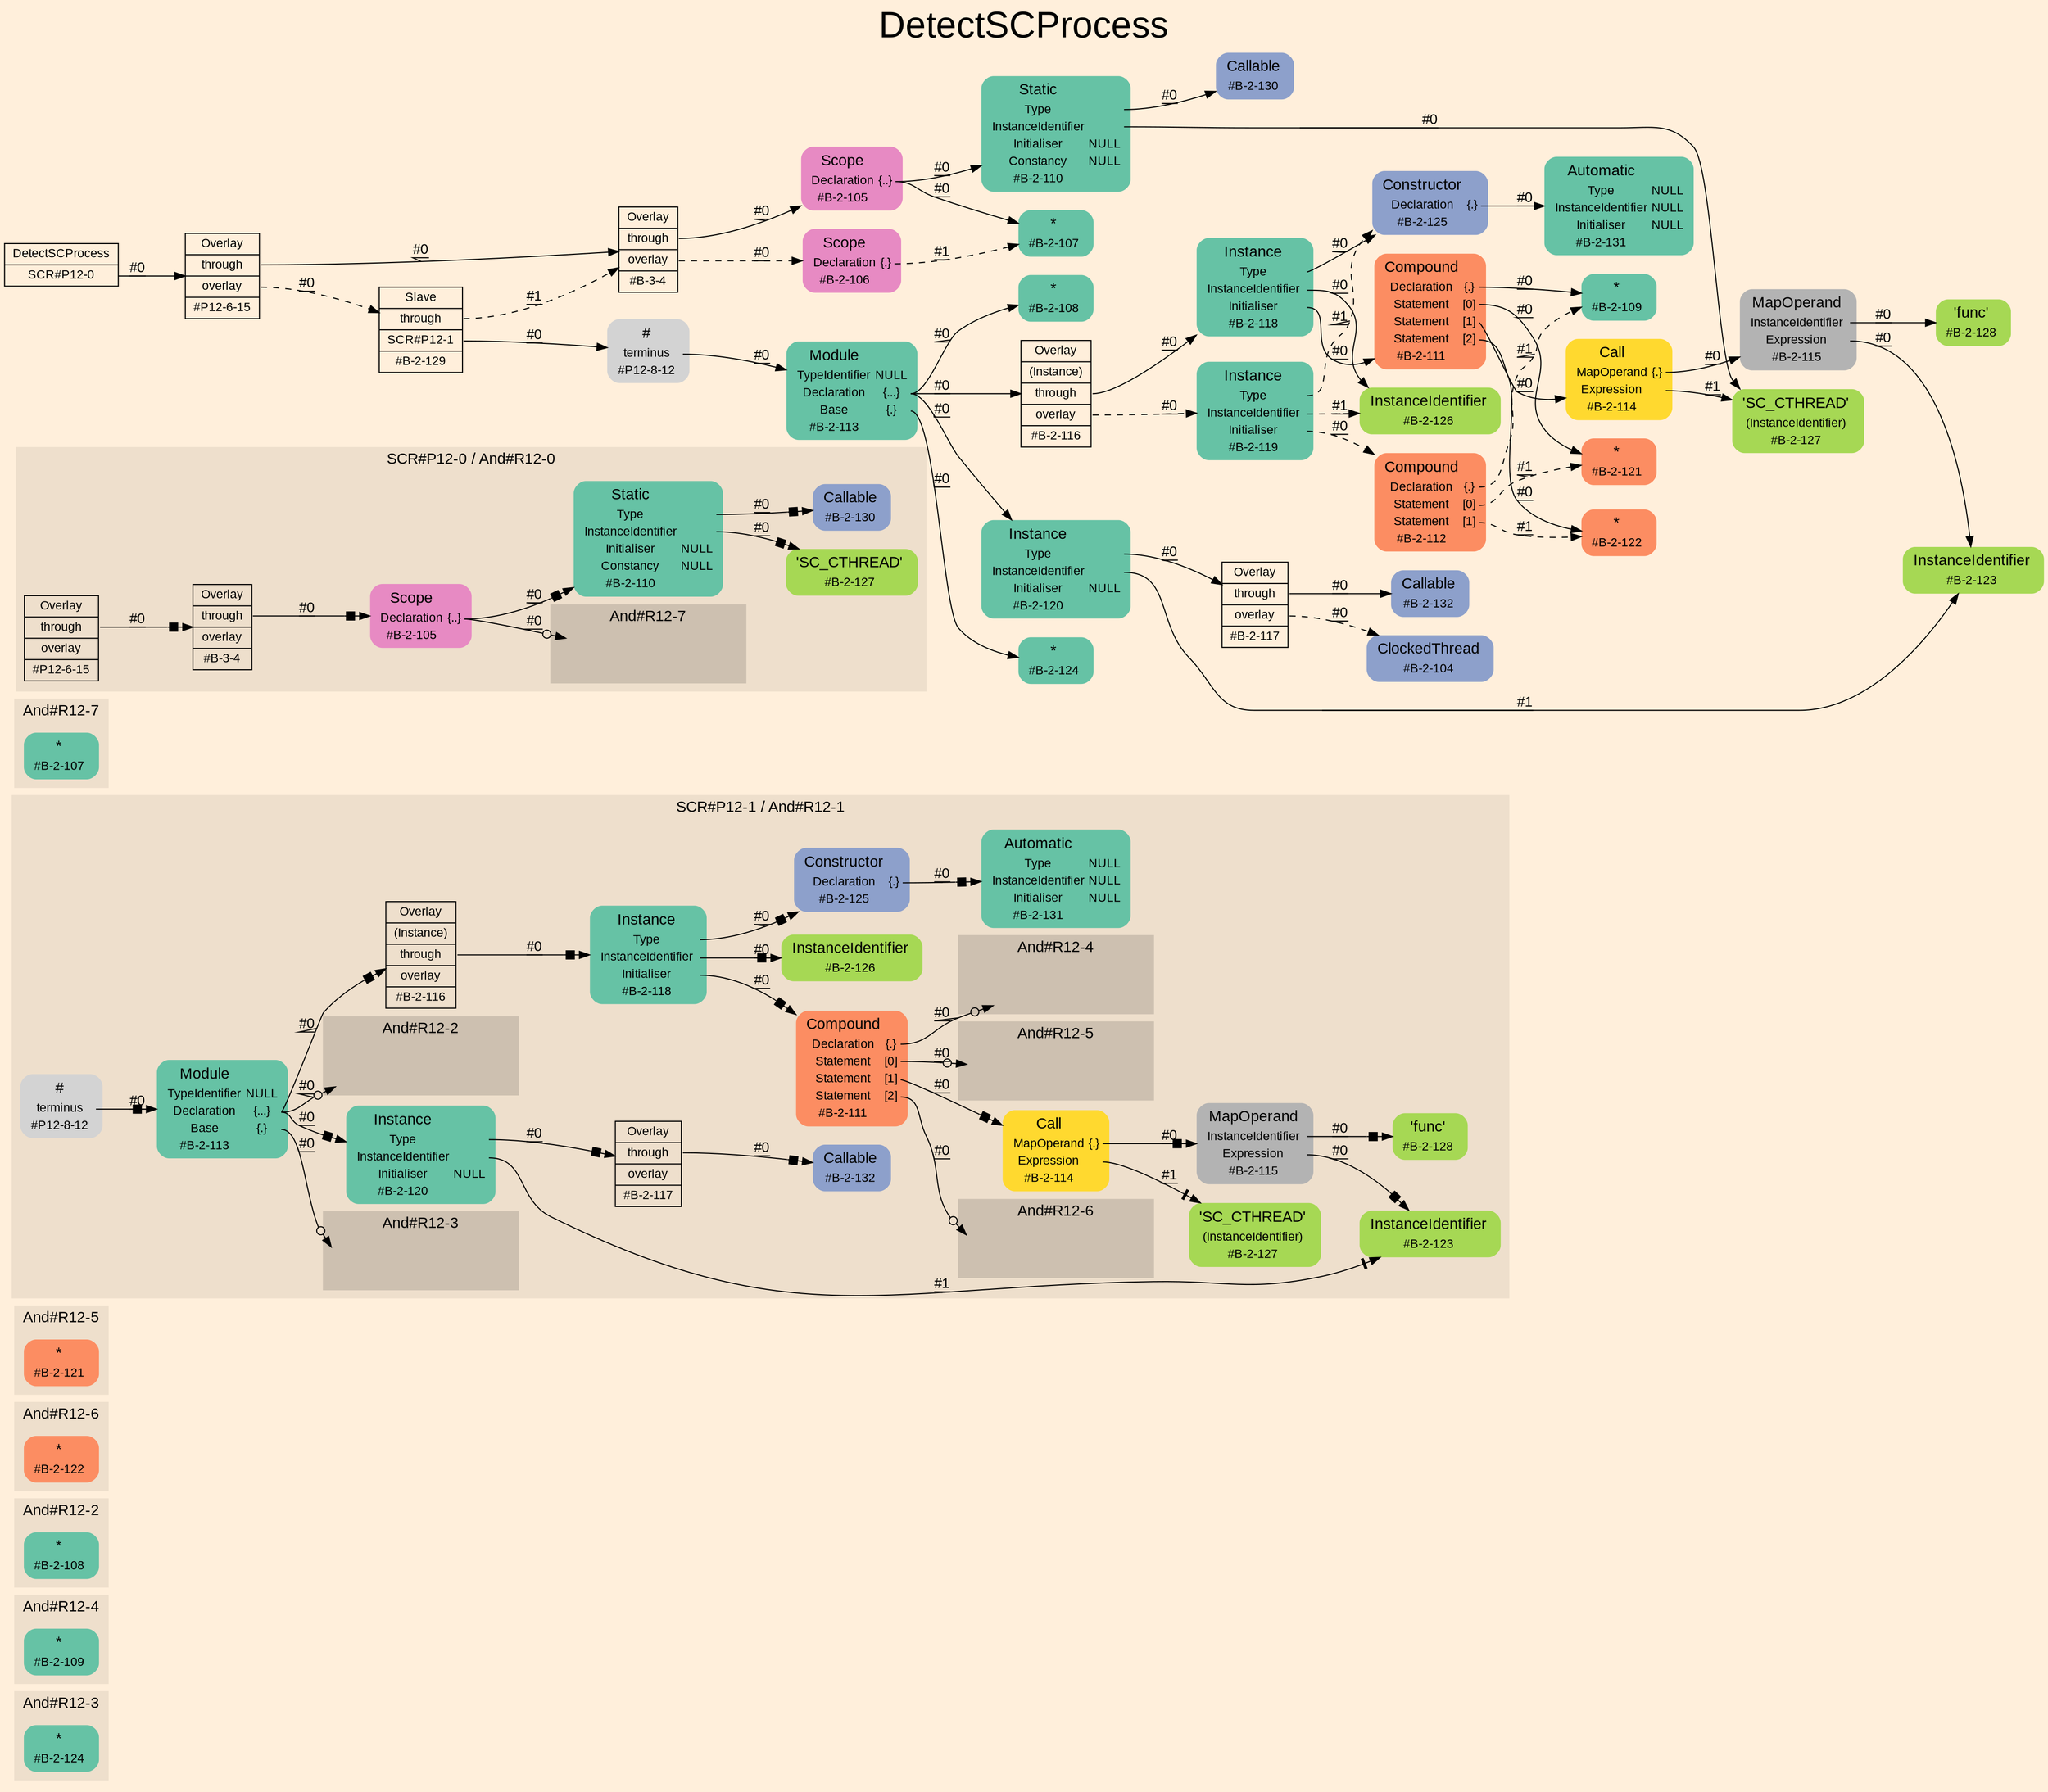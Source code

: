digraph "DetectSCProcess" {
label = "DetectSCProcess"
labelloc = t
fontsize = "36"
graph [
    rankdir = "LR"
    ranksep = 0.3
    bgcolor = antiquewhite1
    color = black
    fontcolor = black
    fontname = "Arial"
];
node [
    fontname = "Arial"
];
edge [
    fontname = "Arial"
];

// -------------------- figure And#R12-3 --------------------
// -------- region And#R12-3 ----------
subgraph "clusterAnd#R12-3" {
    label = "And#R12-3"
    style = "filled"
    color = antiquewhite2
    fontsize = "15"
    // -------- block And#R12-3[#B-2-124] ----------
    "And#R12-3[#B-2-124]" [
        shape = "plaintext"
        fillcolor = "/set28/1"
        label = <<TABLE BORDER="0" CELLBORDER="0" CELLSPACING="0">
         <TR><TD><FONT POINT-SIZE="15.0">*</FONT></TD><TD></TD></TR>
         <TR><TD>#B-2-124</TD><TD PORT="port0"></TD></TR>
        </TABLE>>
        style = "rounded,filled"
        fontsize = "12"
    ];
    
}


// -------------------- figure And#R12-4 --------------------
// -------- region And#R12-4 ----------
subgraph "clusterAnd#R12-4" {
    label = "And#R12-4"
    style = "filled"
    color = antiquewhite2
    fontsize = "15"
    // -------- block And#R12-4[#B-2-109] ----------
    "And#R12-4[#B-2-109]" [
        shape = "plaintext"
        fillcolor = "/set28/1"
        label = <<TABLE BORDER="0" CELLBORDER="0" CELLSPACING="0">
         <TR><TD><FONT POINT-SIZE="15.0">*</FONT></TD><TD></TD></TR>
         <TR><TD>#B-2-109</TD><TD PORT="port0"></TD></TR>
        </TABLE>>
        style = "rounded,filled"
        fontsize = "12"
    ];
    
}


// -------------------- figure And#R12-2 --------------------
// -------- region And#R12-2 ----------
subgraph "clusterAnd#R12-2" {
    label = "And#R12-2"
    style = "filled"
    color = antiquewhite2
    fontsize = "15"
    // -------- block And#R12-2[#B-2-108] ----------
    "And#R12-2[#B-2-108]" [
        shape = "plaintext"
        fillcolor = "/set28/1"
        label = <<TABLE BORDER="0" CELLBORDER="0" CELLSPACING="0">
         <TR><TD><FONT POINT-SIZE="15.0">*</FONT></TD><TD></TD></TR>
         <TR><TD>#B-2-108</TD><TD PORT="port0"></TD></TR>
        </TABLE>>
        style = "rounded,filled"
        fontsize = "12"
    ];
    
}


// -------------------- figure And#R12-6 --------------------
// -------- region And#R12-6 ----------
subgraph "clusterAnd#R12-6" {
    label = "And#R12-6"
    style = "filled"
    color = antiquewhite2
    fontsize = "15"
    // -------- block And#R12-6[#B-2-122] ----------
    "And#R12-6[#B-2-122]" [
        shape = "plaintext"
        fillcolor = "/set28/2"
        label = <<TABLE BORDER="0" CELLBORDER="0" CELLSPACING="0">
         <TR><TD><FONT POINT-SIZE="15.0">*</FONT></TD><TD></TD></TR>
         <TR><TD>#B-2-122</TD><TD PORT="port0"></TD></TR>
        </TABLE>>
        style = "rounded,filled"
        fontsize = "12"
    ];
    
}


// -------------------- figure And#R12-5 --------------------
// -------- region And#R12-5 ----------
subgraph "clusterAnd#R12-5" {
    label = "And#R12-5"
    style = "filled"
    color = antiquewhite2
    fontsize = "15"
    // -------- block And#R12-5[#B-2-121] ----------
    "And#R12-5[#B-2-121]" [
        shape = "plaintext"
        fillcolor = "/set28/2"
        label = <<TABLE BORDER="0" CELLBORDER="0" CELLSPACING="0">
         <TR><TD><FONT POINT-SIZE="15.0">*</FONT></TD><TD></TD></TR>
         <TR><TD>#B-2-121</TD><TD PORT="port0"></TD></TR>
        </TABLE>>
        style = "rounded,filled"
        fontsize = "12"
    ];
    
}


// -------------------- figure And#R12-1 --------------------
// -------- block And#R12-1[#B-2-127] ----------
"And#R12-1[#B-2-127]" [
    shape = "plaintext"
    fillcolor = "/set28/5"
    label = <<TABLE BORDER="0" CELLBORDER="0" CELLSPACING="0">
     <TR><TD><FONT POINT-SIZE="15.0">'SC_CTHREAD'</FONT></TD><TD></TD></TR>
     <TR><TD>(InstanceIdentifier)</TD><TD PORT="port0"></TD></TR>
     <TR><TD>#B-2-127</TD><TD PORT="port1"></TD></TR>
    </TABLE>>
    style = "rounded,filled"
    fontsize = "12"
];

// -------- region And#R12-1 ----------
subgraph "clusterAnd#R12-1" {
    label = "SCR#P12-1 / And#R12-1"
    style = "filled"
    color = antiquewhite2
    fontsize = "15"
    // -------- block And#R12-1[#B-2-111] ----------
    "And#R12-1[#B-2-111]" [
        shape = "plaintext"
        fillcolor = "/set28/2"
        label = <<TABLE BORDER="0" CELLBORDER="0" CELLSPACING="0">
         <TR><TD><FONT POINT-SIZE="15.0">Compound</FONT></TD><TD></TD></TR>
         <TR><TD>Declaration</TD><TD PORT="port0">{.}</TD></TR>
         <TR><TD>Statement</TD><TD PORT="port1">[0]</TD></TR>
         <TR><TD>Statement</TD><TD PORT="port2">[1]</TD></TR>
         <TR><TD>Statement</TD><TD PORT="port3">[2]</TD></TR>
         <TR><TD>#B-2-111</TD><TD PORT="port4"></TD></TR>
        </TABLE>>
        style = "rounded,filled"
        fontsize = "12"
    ];
    
    "And#R12-1[#B-2-111]":port0 -> "#0->And#R12-1[#B-2-109]" [
        arrowhead="normalnoneodot"
        label = "#0"
        decorate = true
        color = black
        fontcolor = black
    ];
    
    "And#R12-1[#B-2-111]":port1 -> "#0->And#R12-1[#B-2-121]" [
        arrowhead="normalnoneodot"
        label = "#0"
        decorate = true
        color = black
        fontcolor = black
    ];
    
    "And#R12-1[#B-2-111]":port2 -> "And#R12-1[#B-2-114]" [
        arrowhead="normalnonebox"
        label = "#0"
        decorate = true
        color = black
        fontcolor = black
    ];
    
    "And#R12-1[#B-2-111]":port3 -> "#0->And#R12-1[#B-2-122]" [
        arrowhead="normalnoneodot"
        label = "#0"
        decorate = true
        color = black
        fontcolor = black
    ];
    
    // -------- block And#R12-1[#B-2-113] ----------
    "And#R12-1[#B-2-113]" [
        shape = "plaintext"
        fillcolor = "/set28/1"
        label = <<TABLE BORDER="0" CELLBORDER="0" CELLSPACING="0">
         <TR><TD><FONT POINT-SIZE="15.0">Module</FONT></TD><TD></TD></TR>
         <TR><TD>TypeIdentifier</TD><TD PORT="port0">NULL</TD></TR>
         <TR><TD>Declaration</TD><TD PORT="port1">{...}</TD></TR>
         <TR><TD>Base</TD><TD PORT="port2">{.}</TD></TR>
         <TR><TD>#B-2-113</TD><TD PORT="port3"></TD></TR>
        </TABLE>>
        style = "rounded,filled"
        fontsize = "12"
    ];
    
    "And#R12-1[#B-2-113]":port1 -> "And#R12-1[#B-2-116]" [
        arrowhead="normalnonebox"
        label = "#0"
        decorate = true
        color = black
        fontcolor = black
    ];
    
    "And#R12-1[#B-2-113]":port1 -> "And#R12-1[#B-2-120]" [
        arrowhead="normalnonebox"
        label = "#0"
        decorate = true
        color = black
        fontcolor = black
    ];
    
    "And#R12-1[#B-2-113]":port1 -> "#0->And#R12-1[#B-2-108]" [
        arrowhead="normalnoneodot"
        label = "#0"
        decorate = true
        color = black
        fontcolor = black
    ];
    
    "And#R12-1[#B-2-113]":port2 -> "#0->And#R12-1[#B-2-124]" [
        arrowhead="normalnoneodot"
        label = "#0"
        decorate = true
        color = black
        fontcolor = black
    ];
    
    // -------- block And#R12-1[#B-2-114] ----------
    "And#R12-1[#B-2-114]" [
        shape = "plaintext"
        fillcolor = "/set28/6"
        label = <<TABLE BORDER="0" CELLBORDER="0" CELLSPACING="0">
         <TR><TD><FONT POINT-SIZE="15.0">Call</FONT></TD><TD></TD></TR>
         <TR><TD>MapOperand</TD><TD PORT="port0">{.}</TD></TR>
         <TR><TD>Expression</TD><TD PORT="port1"></TD></TR>
         <TR><TD>#B-2-114</TD><TD PORT="port2"></TD></TR>
        </TABLE>>
        style = "rounded,filled"
        fontsize = "12"
    ];
    
    "And#R12-1[#B-2-114]":port0 -> "And#R12-1[#B-2-115]" [
        arrowhead="normalnonebox"
        label = "#0"
        decorate = true
        color = black
        fontcolor = black
    ];
    
    "And#R12-1[#B-2-114]":port1 -> "And#R12-1[#B-2-127]" [
        arrowhead="normalnonetee"
        label = "#1"
        decorate = true
        color = black
        fontcolor = black
    ];
    
    // -------- block And#R12-1[#B-2-115] ----------
    "And#R12-1[#B-2-115]" [
        shape = "plaintext"
        fillcolor = "/set28/8"
        label = <<TABLE BORDER="0" CELLBORDER="0" CELLSPACING="0">
         <TR><TD><FONT POINT-SIZE="15.0">MapOperand</FONT></TD><TD></TD></TR>
         <TR><TD>InstanceIdentifier</TD><TD PORT="port0"></TD></TR>
         <TR><TD>Expression</TD><TD PORT="port1"></TD></TR>
         <TR><TD>#B-2-115</TD><TD PORT="port2"></TD></TR>
        </TABLE>>
        style = "rounded,filled"
        fontsize = "12"
    ];
    
    "And#R12-1[#B-2-115]":port0 -> "And#R12-1[#B-2-128]" [
        arrowhead="normalnonebox"
        label = "#0"
        decorate = true
        color = black
        fontcolor = black
    ];
    
    "And#R12-1[#B-2-115]":port1 -> "And#R12-1[#B-2-123]" [
        arrowhead="normalnonebox"
        label = "#0"
        decorate = true
        color = black
        fontcolor = black
    ];
    
    // -------- block And#R12-1[#B-2-116] ----------
    "And#R12-1[#B-2-116]" [
        shape = "record"
        fillcolor = antiquewhite2
        label = "<fixed> Overlay | <port0> (Instance) | <port1> through | <port2> overlay | <port3> #B-2-116"
        style = "filled"
        fontsize = "12"
        color = black
        fontcolor = black
    ];
    
    "And#R12-1[#B-2-116]":port1 -> "And#R12-1[#B-2-118]" [
        arrowhead="normalnonebox"
        label = "#0"
        decorate = true
        color = black
        fontcolor = black
    ];
    
    // -------- block And#R12-1[#B-2-117] ----------
    "And#R12-1[#B-2-117]" [
        shape = "record"
        fillcolor = antiquewhite2
        label = "<fixed> Overlay | <port0> through | <port1> overlay | <port2> #B-2-117"
        style = "filled"
        fontsize = "12"
        color = black
        fontcolor = black
    ];
    
    "And#R12-1[#B-2-117]":port0 -> "And#R12-1[#B-2-132]" [
        arrowhead="normalnonebox"
        label = "#0"
        decorate = true
        color = black
        fontcolor = black
    ];
    
    // -------- block And#R12-1[#B-2-118] ----------
    "And#R12-1[#B-2-118]" [
        shape = "plaintext"
        fillcolor = "/set28/1"
        label = <<TABLE BORDER="0" CELLBORDER="0" CELLSPACING="0">
         <TR><TD><FONT POINT-SIZE="15.0">Instance</FONT></TD><TD></TD></TR>
         <TR><TD>Type</TD><TD PORT="port0"></TD></TR>
         <TR><TD>InstanceIdentifier</TD><TD PORT="port1"></TD></TR>
         <TR><TD>Initialiser</TD><TD PORT="port2"></TD></TR>
         <TR><TD>#B-2-118</TD><TD PORT="port3"></TD></TR>
        </TABLE>>
        style = "rounded,filled"
        fontsize = "12"
    ];
    
    "And#R12-1[#B-2-118]":port0 -> "And#R12-1[#B-2-125]" [
        arrowhead="normalnonebox"
        label = "#0"
        decorate = true
        color = black
        fontcolor = black
    ];
    
    "And#R12-1[#B-2-118]":port1 -> "And#R12-1[#B-2-126]" [
        arrowhead="normalnonebox"
        label = "#0"
        decorate = true
        color = black
        fontcolor = black
    ];
    
    "And#R12-1[#B-2-118]":port2 -> "And#R12-1[#B-2-111]" [
        arrowhead="normalnonebox"
        label = "#0"
        decorate = true
        color = black
        fontcolor = black
    ];
    
    // -------- block And#R12-1[#B-2-120] ----------
    "And#R12-1[#B-2-120]" [
        shape = "plaintext"
        fillcolor = "/set28/1"
        label = <<TABLE BORDER="0" CELLBORDER="0" CELLSPACING="0">
         <TR><TD><FONT POINT-SIZE="15.0">Instance</FONT></TD><TD></TD></TR>
         <TR><TD>Type</TD><TD PORT="port0"></TD></TR>
         <TR><TD>InstanceIdentifier</TD><TD PORT="port1"></TD></TR>
         <TR><TD>Initialiser</TD><TD PORT="port2">NULL</TD></TR>
         <TR><TD>#B-2-120</TD><TD PORT="port3"></TD></TR>
        </TABLE>>
        style = "rounded,filled"
        fontsize = "12"
    ];
    
    "And#R12-1[#B-2-120]":port0 -> "And#R12-1[#B-2-117]" [
        arrowhead="normalnonebox"
        label = "#0"
        decorate = true
        color = black
        fontcolor = black
    ];
    
    "And#R12-1[#B-2-120]":port1 -> "And#R12-1[#B-2-123]" [
        arrowhead="normalnonetee"
        label = "#1"
        decorate = true
        color = black
        fontcolor = black
    ];
    
    // -------- block And#R12-1[#B-2-123] ----------
    "And#R12-1[#B-2-123]" [
        shape = "plaintext"
        fillcolor = "/set28/5"
        label = <<TABLE BORDER="0" CELLBORDER="0" CELLSPACING="0">
         <TR><TD><FONT POINT-SIZE="15.0">InstanceIdentifier</FONT></TD><TD></TD></TR>
         <TR><TD>#B-2-123</TD><TD PORT="port0"></TD></TR>
        </TABLE>>
        style = "rounded,filled"
        fontsize = "12"
    ];
    
    // -------- block And#R12-1[#B-2-125] ----------
    "And#R12-1[#B-2-125]" [
        shape = "plaintext"
        fillcolor = "/set28/3"
        label = <<TABLE BORDER="0" CELLBORDER="0" CELLSPACING="0">
         <TR><TD><FONT POINT-SIZE="15.0">Constructor</FONT></TD><TD></TD></TR>
         <TR><TD>Declaration</TD><TD PORT="port0">{.}</TD></TR>
         <TR><TD>#B-2-125</TD><TD PORT="port1"></TD></TR>
        </TABLE>>
        style = "rounded,filled"
        fontsize = "12"
    ];
    
    "And#R12-1[#B-2-125]":port0 -> "And#R12-1[#B-2-131]" [
        arrowhead="normalnonebox"
        label = "#0"
        decorate = true
        color = black
        fontcolor = black
    ];
    
    // -------- block And#R12-1[#B-2-126] ----------
    "And#R12-1[#B-2-126]" [
        shape = "plaintext"
        fillcolor = "/set28/5"
        label = <<TABLE BORDER="0" CELLBORDER="0" CELLSPACING="0">
         <TR><TD><FONT POINT-SIZE="15.0">InstanceIdentifier</FONT></TD><TD></TD></TR>
         <TR><TD>#B-2-126</TD><TD PORT="port0"></TD></TR>
        </TABLE>>
        style = "rounded,filled"
        fontsize = "12"
    ];
    
    // -------- block And#R12-1[#B-2-128] ----------
    "And#R12-1[#B-2-128]" [
        shape = "plaintext"
        fillcolor = "/set28/5"
        label = <<TABLE BORDER="0" CELLBORDER="0" CELLSPACING="0">
         <TR><TD><FONT POINT-SIZE="15.0">'func'</FONT></TD><TD></TD></TR>
         <TR><TD>#B-2-128</TD><TD PORT="port0"></TD></TR>
        </TABLE>>
        style = "rounded,filled"
        fontsize = "12"
    ];
    
    // -------- block And#R12-1[#B-2-131] ----------
    "And#R12-1[#B-2-131]" [
        shape = "plaintext"
        fillcolor = "/set28/1"
        label = <<TABLE BORDER="0" CELLBORDER="0" CELLSPACING="0">
         <TR><TD><FONT POINT-SIZE="15.0">Automatic</FONT></TD><TD></TD></TR>
         <TR><TD>Type</TD><TD PORT="port0">NULL</TD></TR>
         <TR><TD>InstanceIdentifier</TD><TD PORT="port1">NULL</TD></TR>
         <TR><TD>Initialiser</TD><TD PORT="port2">NULL</TD></TR>
         <TR><TD>#B-2-131</TD><TD PORT="port3"></TD></TR>
        </TABLE>>
        style = "rounded,filled"
        fontsize = "12"
    ];
    
    // -------- block And#R12-1[#B-2-132] ----------
    "And#R12-1[#B-2-132]" [
        shape = "plaintext"
        fillcolor = "/set28/3"
        label = <<TABLE BORDER="0" CELLBORDER="0" CELLSPACING="0">
         <TR><TD><FONT POINT-SIZE="15.0">Callable</FONT></TD><TD></TD></TR>
         <TR><TD>#B-2-132</TD><TD PORT="port0"></TD></TR>
        </TABLE>>
        style = "rounded,filled"
        fontsize = "12"
    ];
    
    // -------- block And#R12-1[#P12-8-12] ----------
    "And#R12-1[#P12-8-12]" [
        shape = "plaintext"
        label = <<TABLE BORDER="0" CELLBORDER="0" CELLSPACING="0">
         <TR><TD><FONT POINT-SIZE="15.0">#</FONT></TD><TD></TD></TR>
         <TR><TD>terminus</TD><TD PORT="port0"></TD></TR>
         <TR><TD>#P12-8-12</TD><TD PORT="port1"></TD></TR>
        </TABLE>>
        style = "rounded,filled"
        fontsize = "12"
    ];
    
    "And#R12-1[#P12-8-12]":port0 -> "And#R12-1[#B-2-113]" [
        arrowhead="normalnonebox"
        label = "#0"
        decorate = true
        color = black
        fontcolor = black
    ];
    
    // -------- region And#R12-1[And#R12-2] ----------
    subgraph "clusterAnd#R12-1[And#R12-2]" {
        label = "And#R12-2"
        style = "filled"
        color = antiquewhite3
        fontsize = "15"
        // -------- block #0->And#R12-1[#B-2-108] ----------
        "#0->And#R12-1[#B-2-108]" [
            shape = "none"
            style = "invisible"
        ];
        
    }
    
    // -------- region And#R12-1[And#R12-4] ----------
    subgraph "clusterAnd#R12-1[And#R12-4]" {
        label = "And#R12-4"
        style = "filled"
        color = antiquewhite3
        fontsize = "15"
        // -------- block #0->And#R12-1[#B-2-109] ----------
        "#0->And#R12-1[#B-2-109]" [
            shape = "none"
            style = "invisible"
        ];
        
    }
    
    // -------- region And#R12-1[And#R12-5] ----------
    subgraph "clusterAnd#R12-1[And#R12-5]" {
        label = "And#R12-5"
        style = "filled"
        color = antiquewhite3
        fontsize = "15"
        // -------- block #0->And#R12-1[#B-2-121] ----------
        "#0->And#R12-1[#B-2-121]" [
            shape = "none"
            style = "invisible"
        ];
        
    }
    
    // -------- region And#R12-1[And#R12-6] ----------
    subgraph "clusterAnd#R12-1[And#R12-6]" {
        label = "And#R12-6"
        style = "filled"
        color = antiquewhite3
        fontsize = "15"
        // -------- block #0->And#R12-1[#B-2-122] ----------
        "#0->And#R12-1[#B-2-122]" [
            shape = "none"
            style = "invisible"
        ];
        
    }
    
    // -------- region And#R12-1[And#R12-3] ----------
    subgraph "clusterAnd#R12-1[And#R12-3]" {
        label = "And#R12-3"
        style = "filled"
        color = antiquewhite3
        fontsize = "15"
        // -------- block #0->And#R12-1[#B-2-124] ----------
        "#0->And#R12-1[#B-2-124]" [
            shape = "none"
            style = "invisible"
        ];
        
    }
    
}


// -------------------- figure And#R12-7 --------------------
// -------- region And#R12-7 ----------
subgraph "clusterAnd#R12-7" {
    label = "And#R12-7"
    style = "filled"
    color = antiquewhite2
    fontsize = "15"
    // -------- block And#R12-7[#B-2-107] ----------
    "And#R12-7[#B-2-107]" [
        shape = "plaintext"
        fillcolor = "/set28/1"
        label = <<TABLE BORDER="0" CELLBORDER="0" CELLSPACING="0">
         <TR><TD><FONT POINT-SIZE="15.0">*</FONT></TD><TD></TD></TR>
         <TR><TD>#B-2-107</TD><TD PORT="port0"></TD></TR>
        </TABLE>>
        style = "rounded,filled"
        fontsize = "12"
    ];
    
}


// -------------------- figure And#R12-0 --------------------
// -------- region And#R12-0 ----------
subgraph "clusterAnd#R12-0" {
    label = "SCR#P12-0 / And#R12-0"
    style = "filled"
    color = antiquewhite2
    fontsize = "15"
    // -------- block And#R12-0[#B-3-4] ----------
    "And#R12-0[#B-3-4]" [
        shape = "record"
        fillcolor = antiquewhite2
        label = "<fixed> Overlay | <port0> through | <port1> overlay | <port2> #B-3-4"
        style = "filled"
        fontsize = "12"
        color = black
        fontcolor = black
    ];
    
    "And#R12-0[#B-3-4]":port0 -> "And#R12-0[#B-2-105]" [
        arrowhead="normalnonebox"
        label = "#0"
        decorate = true
        color = black
        fontcolor = black
    ];
    
    // -------- block And#R12-0[#B-2-105] ----------
    "And#R12-0[#B-2-105]" [
        shape = "plaintext"
        fillcolor = "/set28/4"
        label = <<TABLE BORDER="0" CELLBORDER="0" CELLSPACING="0">
         <TR><TD><FONT POINT-SIZE="15.0">Scope</FONT></TD><TD></TD></TR>
         <TR><TD>Declaration</TD><TD PORT="port0">{..}</TD></TR>
         <TR><TD>#B-2-105</TD><TD PORT="port1"></TD></TR>
        </TABLE>>
        style = "rounded,filled"
        fontsize = "12"
    ];
    
    "And#R12-0[#B-2-105]":port0 -> "#0->And#R12-0[#B-2-107]" [
        arrowhead="normalnoneodot"
        label = "#0"
        decorate = true
        color = black
        fontcolor = black
    ];
    
    "And#R12-0[#B-2-105]":port0 -> "And#R12-0[#B-2-110]" [
        arrowhead="normalnonebox"
        label = "#0"
        decorate = true
        color = black
        fontcolor = black
    ];
    
    // -------- block And#R12-0[#B-2-110] ----------
    "And#R12-0[#B-2-110]" [
        shape = "plaintext"
        fillcolor = "/set28/1"
        label = <<TABLE BORDER="0" CELLBORDER="0" CELLSPACING="0">
         <TR><TD><FONT POINT-SIZE="15.0">Static</FONT></TD><TD></TD></TR>
         <TR><TD>Type</TD><TD PORT="port0"></TD></TR>
         <TR><TD>InstanceIdentifier</TD><TD PORT="port1"></TD></TR>
         <TR><TD>Initialiser</TD><TD PORT="port2">NULL</TD></TR>
         <TR><TD>Constancy</TD><TD PORT="port3">NULL</TD></TR>
         <TR><TD>#B-2-110</TD><TD PORT="port4"></TD></TR>
        </TABLE>>
        style = "rounded,filled"
        fontsize = "12"
    ];
    
    "And#R12-0[#B-2-110]":port0 -> "And#R12-0[#B-2-130]" [
        arrowhead="normalnonebox"
        label = "#0"
        decorate = true
        color = black
        fontcolor = black
    ];
    
    "And#R12-0[#B-2-110]":port1 -> "And#R12-0[#B-2-127]" [
        arrowhead="normalnonebox"
        label = "#0"
        decorate = true
        color = black
        fontcolor = black
    ];
    
    // -------- block And#R12-0[#B-2-127] ----------
    "And#R12-0[#B-2-127]" [
        shape = "plaintext"
        fillcolor = "/set28/5"
        label = <<TABLE BORDER="0" CELLBORDER="0" CELLSPACING="0">
         <TR><TD><FONT POINT-SIZE="15.0">'SC_CTHREAD'</FONT></TD><TD></TD></TR>
         <TR><TD>#B-2-127</TD><TD PORT="port0"></TD></TR>
        </TABLE>>
        style = "rounded,filled"
        fontsize = "12"
    ];
    
    // -------- block And#R12-0[#B-2-130] ----------
    "And#R12-0[#B-2-130]" [
        shape = "plaintext"
        fillcolor = "/set28/3"
        label = <<TABLE BORDER="0" CELLBORDER="0" CELLSPACING="0">
         <TR><TD><FONT POINT-SIZE="15.0">Callable</FONT></TD><TD></TD></TR>
         <TR><TD>#B-2-130</TD><TD PORT="port0"></TD></TR>
        </TABLE>>
        style = "rounded,filled"
        fontsize = "12"
    ];
    
    // -------- block And#R12-0[#P12-6-15] ----------
    "And#R12-0[#P12-6-15]" [
        shape = "record"
        fillcolor = antiquewhite2
        label = "<fixed> Overlay | <port0> through | <port1> overlay | <port2> #P12-6-15"
        style = "filled"
        fontsize = "12"
        color = black
        fontcolor = black
    ];
    
    "And#R12-0[#P12-6-15]":port0 -> "And#R12-0[#B-3-4]" [
        arrowhead="normalnonebox"
        label = "#0"
        decorate = true
        color = black
        fontcolor = black
    ];
    
    // -------- region And#R12-0[And#R12-7] ----------
    subgraph "clusterAnd#R12-0[And#R12-7]" {
        label = "And#R12-7"
        style = "filled"
        color = antiquewhite3
        fontsize = "15"
        // -------- block #0->And#R12-0[#B-2-107] ----------
        "#0->And#R12-0[#B-2-107]" [
            shape = "none"
            style = "invisible"
        ];
        
    }
    
}


// -------------------- transformation figure --------------------
// -------- block CR#P12-0 ----------
"CR#P12-0" [
    shape = "record"
    fillcolor = antiquewhite1
    label = "<fixed> DetectSCProcess | <port0> SCR#P12-0"
    style = "filled"
    fontsize = "12"
    color = black
    fontcolor = black
];

"CR#P12-0":port0 -> "#P12-6-15" [
    label = "#0"
    decorate = true
    color = black
    fontcolor = black
];

// -------- block #P12-6-15 ----------
"#P12-6-15" [
    shape = "record"
    fillcolor = antiquewhite1
    label = "<fixed> Overlay | <port0> through | <port1> overlay | <port2> #P12-6-15"
    style = "filled"
    fontsize = "12"
    color = black
    fontcolor = black
];

"#P12-6-15":port0 -> "#B-3-4" [
    label = "#0"
    decorate = true
    color = black
    fontcolor = black
];

"#P12-6-15":port1 -> "#B-2-129" [
    style="dashed"
    label = "#0"
    decorate = true
    color = black
    fontcolor = black
];

// -------- block #B-3-4 ----------
"#B-3-4" [
    shape = "record"
    fillcolor = antiquewhite1
    label = "<fixed> Overlay | <port0> through | <port1> overlay | <port2> #B-3-4"
    style = "filled"
    fontsize = "12"
    color = black
    fontcolor = black
];

"#B-3-4":port0 -> "#B-2-105" [
    label = "#0"
    decorate = true
    color = black
    fontcolor = black
];

"#B-3-4":port1 -> "#B-2-106" [
    style="dashed"
    label = "#0"
    decorate = true
    color = black
    fontcolor = black
];

// -------- block #B-2-105 ----------
"#B-2-105" [
    shape = "plaintext"
    fillcolor = "/set28/4"
    label = <<TABLE BORDER="0" CELLBORDER="0" CELLSPACING="0">
     <TR><TD><FONT POINT-SIZE="15.0">Scope</FONT></TD><TD></TD></TR>
     <TR><TD>Declaration</TD><TD PORT="port0">{..}</TD></TR>
     <TR><TD>#B-2-105</TD><TD PORT="port1"></TD></TR>
    </TABLE>>
    style = "rounded,filled"
    fontsize = "12"
];

"#B-2-105":port0 -> "#B-2-107" [
    label = "#0"
    decorate = true
    color = black
    fontcolor = black
];

"#B-2-105":port0 -> "#B-2-110" [
    label = "#0"
    decorate = true
    color = black
    fontcolor = black
];

// -------- block #B-2-107 ----------
"#B-2-107" [
    shape = "plaintext"
    fillcolor = "/set28/1"
    label = <<TABLE BORDER="0" CELLBORDER="0" CELLSPACING="0">
     <TR><TD><FONT POINT-SIZE="15.0">*</FONT></TD><TD></TD></TR>
     <TR><TD>#B-2-107</TD><TD PORT="port0"></TD></TR>
    </TABLE>>
    style = "rounded,filled"
    fontsize = "12"
];

// -------- block #B-2-110 ----------
"#B-2-110" [
    shape = "plaintext"
    fillcolor = "/set28/1"
    label = <<TABLE BORDER="0" CELLBORDER="0" CELLSPACING="0">
     <TR><TD><FONT POINT-SIZE="15.0">Static</FONT></TD><TD></TD></TR>
     <TR><TD>Type</TD><TD PORT="port0"></TD></TR>
     <TR><TD>InstanceIdentifier</TD><TD PORT="port1"></TD></TR>
     <TR><TD>Initialiser</TD><TD PORT="port2">NULL</TD></TR>
     <TR><TD>Constancy</TD><TD PORT="port3">NULL</TD></TR>
     <TR><TD>#B-2-110</TD><TD PORT="port4"></TD></TR>
    </TABLE>>
    style = "rounded,filled"
    fontsize = "12"
];

"#B-2-110":port0 -> "#B-2-130" [
    label = "#0"
    decorate = true
    color = black
    fontcolor = black
];

"#B-2-110":port1 -> "#B-2-127" [
    label = "#0"
    decorate = true
    color = black
    fontcolor = black
];

// -------- block #B-2-130 ----------
"#B-2-130" [
    shape = "plaintext"
    fillcolor = "/set28/3"
    label = <<TABLE BORDER="0" CELLBORDER="0" CELLSPACING="0">
     <TR><TD><FONT POINT-SIZE="15.0">Callable</FONT></TD><TD></TD></TR>
     <TR><TD>#B-2-130</TD><TD PORT="port0"></TD></TR>
    </TABLE>>
    style = "rounded,filled"
    fontsize = "12"
];

// -------- block #B-2-127 ----------
"#B-2-127" [
    shape = "plaintext"
    fillcolor = "/set28/5"
    label = <<TABLE BORDER="0" CELLBORDER="0" CELLSPACING="0">
     <TR><TD><FONT POINT-SIZE="15.0">'SC_CTHREAD'</FONT></TD><TD></TD></TR>
     <TR><TD>(InstanceIdentifier)</TD><TD PORT="port0"></TD></TR>
     <TR><TD>#B-2-127</TD><TD PORT="port1"></TD></TR>
    </TABLE>>
    style = "rounded,filled"
    fontsize = "12"
];

// -------- block #B-2-106 ----------
"#B-2-106" [
    shape = "plaintext"
    fillcolor = "/set28/4"
    label = <<TABLE BORDER="0" CELLBORDER="0" CELLSPACING="0">
     <TR><TD><FONT POINT-SIZE="15.0">Scope</FONT></TD><TD></TD></TR>
     <TR><TD>Declaration</TD><TD PORT="port0">{.}</TD></TR>
     <TR><TD>#B-2-106</TD><TD PORT="port1"></TD></TR>
    </TABLE>>
    style = "rounded,filled"
    fontsize = "12"
];

"#B-2-106":port0 -> "#B-2-107" [
    style="dashed"
    label = "#1"
    decorate = true
    color = black
    fontcolor = black
];

// -------- block #B-2-129 ----------
"#B-2-129" [
    shape = "record"
    fillcolor = antiquewhite1
    label = "<fixed> Slave | <port0> through | <port1> SCR#P12-1 | <port2> #B-2-129"
    style = "filled"
    fontsize = "12"
    color = black
    fontcolor = black
];

"#B-2-129":port0 -> "#B-3-4" [
    style="dashed"
    label = "#1"
    decorate = true
    color = black
    fontcolor = black
];

"#B-2-129":port1 -> "#P12-8-12" [
    label = "#0"
    decorate = true
    color = black
    fontcolor = black
];

// -------- block #P12-8-12 ----------
"#P12-8-12" [
    shape = "plaintext"
    label = <<TABLE BORDER="0" CELLBORDER="0" CELLSPACING="0">
     <TR><TD><FONT POINT-SIZE="15.0">#</FONT></TD><TD></TD></TR>
     <TR><TD>terminus</TD><TD PORT="port0"></TD></TR>
     <TR><TD>#P12-8-12</TD><TD PORT="port1"></TD></TR>
    </TABLE>>
    style = "rounded,filled"
    fontsize = "12"
];

"#P12-8-12":port0 -> "#B-2-113" [
    label = "#0"
    decorate = true
    color = black
    fontcolor = black
];

// -------- block #B-2-113 ----------
"#B-2-113" [
    shape = "plaintext"
    fillcolor = "/set28/1"
    label = <<TABLE BORDER="0" CELLBORDER="0" CELLSPACING="0">
     <TR><TD><FONT POINT-SIZE="15.0">Module</FONT></TD><TD></TD></TR>
     <TR><TD>TypeIdentifier</TD><TD PORT="port0">NULL</TD></TR>
     <TR><TD>Declaration</TD><TD PORT="port1">{...}</TD></TR>
     <TR><TD>Base</TD><TD PORT="port2">{.}</TD></TR>
     <TR><TD>#B-2-113</TD><TD PORT="port3"></TD></TR>
    </TABLE>>
    style = "rounded,filled"
    fontsize = "12"
];

"#B-2-113":port1 -> "#B-2-116" [
    label = "#0"
    decorate = true
    color = black
    fontcolor = black
];

"#B-2-113":port1 -> "#B-2-120" [
    label = "#0"
    decorate = true
    color = black
    fontcolor = black
];

"#B-2-113":port1 -> "#B-2-108" [
    label = "#0"
    decorate = true
    color = black
    fontcolor = black
];

"#B-2-113":port2 -> "#B-2-124" [
    label = "#0"
    decorate = true
    color = black
    fontcolor = black
];

// -------- block #B-2-116 ----------
"#B-2-116" [
    shape = "record"
    fillcolor = antiquewhite1
    label = "<fixed> Overlay | <port0> (Instance) | <port1> through | <port2> overlay | <port3> #B-2-116"
    style = "filled"
    fontsize = "12"
    color = black
    fontcolor = black
];

"#B-2-116":port1 -> "#B-2-118" [
    label = "#0"
    decorate = true
    color = black
    fontcolor = black
];

"#B-2-116":port2 -> "#B-2-119" [
    style="dashed"
    label = "#0"
    decorate = true
    color = black
    fontcolor = black
];

// -------- block #B-2-118 ----------
"#B-2-118" [
    shape = "plaintext"
    fillcolor = "/set28/1"
    label = <<TABLE BORDER="0" CELLBORDER="0" CELLSPACING="0">
     <TR><TD><FONT POINT-SIZE="15.0">Instance</FONT></TD><TD></TD></TR>
     <TR><TD>Type</TD><TD PORT="port0"></TD></TR>
     <TR><TD>InstanceIdentifier</TD><TD PORT="port1"></TD></TR>
     <TR><TD>Initialiser</TD><TD PORT="port2"></TD></TR>
     <TR><TD>#B-2-118</TD><TD PORT="port3"></TD></TR>
    </TABLE>>
    style = "rounded,filled"
    fontsize = "12"
];

"#B-2-118":port0 -> "#B-2-125" [
    label = "#0"
    decorate = true
    color = black
    fontcolor = black
];

"#B-2-118":port1 -> "#B-2-126" [
    label = "#0"
    decorate = true
    color = black
    fontcolor = black
];

"#B-2-118":port2 -> "#B-2-111" [
    label = "#0"
    decorate = true
    color = black
    fontcolor = black
];

// -------- block #B-2-125 ----------
"#B-2-125" [
    shape = "plaintext"
    fillcolor = "/set28/3"
    label = <<TABLE BORDER="0" CELLBORDER="0" CELLSPACING="0">
     <TR><TD><FONT POINT-SIZE="15.0">Constructor</FONT></TD><TD></TD></TR>
     <TR><TD>Declaration</TD><TD PORT="port0">{.}</TD></TR>
     <TR><TD>#B-2-125</TD><TD PORT="port1"></TD></TR>
    </TABLE>>
    style = "rounded,filled"
    fontsize = "12"
];

"#B-2-125":port0 -> "#B-2-131" [
    label = "#0"
    decorate = true
    color = black
    fontcolor = black
];

// -------- block #B-2-131 ----------
"#B-2-131" [
    shape = "plaintext"
    fillcolor = "/set28/1"
    label = <<TABLE BORDER="0" CELLBORDER="0" CELLSPACING="0">
     <TR><TD><FONT POINT-SIZE="15.0">Automatic</FONT></TD><TD></TD></TR>
     <TR><TD>Type</TD><TD PORT="port0">NULL</TD></TR>
     <TR><TD>InstanceIdentifier</TD><TD PORT="port1">NULL</TD></TR>
     <TR><TD>Initialiser</TD><TD PORT="port2">NULL</TD></TR>
     <TR><TD>#B-2-131</TD><TD PORT="port3"></TD></TR>
    </TABLE>>
    style = "rounded,filled"
    fontsize = "12"
];

// -------- block #B-2-126 ----------
"#B-2-126" [
    shape = "plaintext"
    fillcolor = "/set28/5"
    label = <<TABLE BORDER="0" CELLBORDER="0" CELLSPACING="0">
     <TR><TD><FONT POINT-SIZE="15.0">InstanceIdentifier</FONT></TD><TD></TD></TR>
     <TR><TD>#B-2-126</TD><TD PORT="port0"></TD></TR>
    </TABLE>>
    style = "rounded,filled"
    fontsize = "12"
];

// -------- block #B-2-111 ----------
"#B-2-111" [
    shape = "plaintext"
    fillcolor = "/set28/2"
    label = <<TABLE BORDER="0" CELLBORDER="0" CELLSPACING="0">
     <TR><TD><FONT POINT-SIZE="15.0">Compound</FONT></TD><TD></TD></TR>
     <TR><TD>Declaration</TD><TD PORT="port0">{.}</TD></TR>
     <TR><TD>Statement</TD><TD PORT="port1">[0]</TD></TR>
     <TR><TD>Statement</TD><TD PORT="port2">[1]</TD></TR>
     <TR><TD>Statement</TD><TD PORT="port3">[2]</TD></TR>
     <TR><TD>#B-2-111</TD><TD PORT="port4"></TD></TR>
    </TABLE>>
    style = "rounded,filled"
    fontsize = "12"
];

"#B-2-111":port0 -> "#B-2-109" [
    label = "#0"
    decorate = true
    color = black
    fontcolor = black
];

"#B-2-111":port1 -> "#B-2-121" [
    label = "#0"
    decorate = true
    color = black
    fontcolor = black
];

"#B-2-111":port2 -> "#B-2-114" [
    label = "#0"
    decorate = true
    color = black
    fontcolor = black
];

"#B-2-111":port3 -> "#B-2-122" [
    label = "#0"
    decorate = true
    color = black
    fontcolor = black
];

// -------- block #B-2-109 ----------
"#B-2-109" [
    shape = "plaintext"
    fillcolor = "/set28/1"
    label = <<TABLE BORDER="0" CELLBORDER="0" CELLSPACING="0">
     <TR><TD><FONT POINT-SIZE="15.0">*</FONT></TD><TD></TD></TR>
     <TR><TD>#B-2-109</TD><TD PORT="port0"></TD></TR>
    </TABLE>>
    style = "rounded,filled"
    fontsize = "12"
];

// -------- block #B-2-121 ----------
"#B-2-121" [
    shape = "plaintext"
    fillcolor = "/set28/2"
    label = <<TABLE BORDER="0" CELLBORDER="0" CELLSPACING="0">
     <TR><TD><FONT POINT-SIZE="15.0">*</FONT></TD><TD></TD></TR>
     <TR><TD>#B-2-121</TD><TD PORT="port0"></TD></TR>
    </TABLE>>
    style = "rounded,filled"
    fontsize = "12"
];

// -------- block #B-2-114 ----------
"#B-2-114" [
    shape = "plaintext"
    fillcolor = "/set28/6"
    label = <<TABLE BORDER="0" CELLBORDER="0" CELLSPACING="0">
     <TR><TD><FONT POINT-SIZE="15.0">Call</FONT></TD><TD></TD></TR>
     <TR><TD>MapOperand</TD><TD PORT="port0">{.}</TD></TR>
     <TR><TD>Expression</TD><TD PORT="port1"></TD></TR>
     <TR><TD>#B-2-114</TD><TD PORT="port2"></TD></TR>
    </TABLE>>
    style = "rounded,filled"
    fontsize = "12"
];

"#B-2-114":port0 -> "#B-2-115" [
    label = "#0"
    decorate = true
    color = black
    fontcolor = black
];

"#B-2-114":port1 -> "#B-2-127" [
    label = "#1"
    decorate = true
    color = black
    fontcolor = black
];

// -------- block #B-2-115 ----------
"#B-2-115" [
    shape = "plaintext"
    fillcolor = "/set28/8"
    label = <<TABLE BORDER="0" CELLBORDER="0" CELLSPACING="0">
     <TR><TD><FONT POINT-SIZE="15.0">MapOperand</FONT></TD><TD></TD></TR>
     <TR><TD>InstanceIdentifier</TD><TD PORT="port0"></TD></TR>
     <TR><TD>Expression</TD><TD PORT="port1"></TD></TR>
     <TR><TD>#B-2-115</TD><TD PORT="port2"></TD></TR>
    </TABLE>>
    style = "rounded,filled"
    fontsize = "12"
];

"#B-2-115":port0 -> "#B-2-128" [
    label = "#0"
    decorate = true
    color = black
    fontcolor = black
];

"#B-2-115":port1 -> "#B-2-123" [
    label = "#0"
    decorate = true
    color = black
    fontcolor = black
];

// -------- block #B-2-128 ----------
"#B-2-128" [
    shape = "plaintext"
    fillcolor = "/set28/5"
    label = <<TABLE BORDER="0" CELLBORDER="0" CELLSPACING="0">
     <TR><TD><FONT POINT-SIZE="15.0">'func'</FONT></TD><TD></TD></TR>
     <TR><TD>#B-2-128</TD><TD PORT="port0"></TD></TR>
    </TABLE>>
    style = "rounded,filled"
    fontsize = "12"
];

// -------- block #B-2-123 ----------
"#B-2-123" [
    shape = "plaintext"
    fillcolor = "/set28/5"
    label = <<TABLE BORDER="0" CELLBORDER="0" CELLSPACING="0">
     <TR><TD><FONT POINT-SIZE="15.0">InstanceIdentifier</FONT></TD><TD></TD></TR>
     <TR><TD>#B-2-123</TD><TD PORT="port0"></TD></TR>
    </TABLE>>
    style = "rounded,filled"
    fontsize = "12"
];

// -------- block #B-2-122 ----------
"#B-2-122" [
    shape = "plaintext"
    fillcolor = "/set28/2"
    label = <<TABLE BORDER="0" CELLBORDER="0" CELLSPACING="0">
     <TR><TD><FONT POINT-SIZE="15.0">*</FONT></TD><TD></TD></TR>
     <TR><TD>#B-2-122</TD><TD PORT="port0"></TD></TR>
    </TABLE>>
    style = "rounded,filled"
    fontsize = "12"
];

// -------- block #B-2-119 ----------
"#B-2-119" [
    shape = "plaintext"
    fillcolor = "/set28/1"
    label = <<TABLE BORDER="0" CELLBORDER="0" CELLSPACING="0">
     <TR><TD><FONT POINT-SIZE="15.0">Instance</FONT></TD><TD></TD></TR>
     <TR><TD>Type</TD><TD PORT="port0"></TD></TR>
     <TR><TD>InstanceIdentifier</TD><TD PORT="port1"></TD></TR>
     <TR><TD>Initialiser</TD><TD PORT="port2"></TD></TR>
     <TR><TD>#B-2-119</TD><TD PORT="port3"></TD></TR>
    </TABLE>>
    style = "rounded,filled"
    fontsize = "12"
];

"#B-2-119":port0 -> "#B-2-125" [
    style="dashed"
    label = "#1"
    decorate = true
    color = black
    fontcolor = black
];

"#B-2-119":port1 -> "#B-2-126" [
    style="dashed"
    label = "#1"
    decorate = true
    color = black
    fontcolor = black
];

"#B-2-119":port2 -> "#B-2-112" [
    style="dashed"
    label = "#0"
    decorate = true
    color = black
    fontcolor = black
];

// -------- block #B-2-112 ----------
"#B-2-112" [
    shape = "plaintext"
    fillcolor = "/set28/2"
    label = <<TABLE BORDER="0" CELLBORDER="0" CELLSPACING="0">
     <TR><TD><FONT POINT-SIZE="15.0">Compound</FONT></TD><TD></TD></TR>
     <TR><TD>Declaration</TD><TD PORT="port0">{.}</TD></TR>
     <TR><TD>Statement</TD><TD PORT="port1">[0]</TD></TR>
     <TR><TD>Statement</TD><TD PORT="port2">[1]</TD></TR>
     <TR><TD>#B-2-112</TD><TD PORT="port3"></TD></TR>
    </TABLE>>
    style = "rounded,filled"
    fontsize = "12"
];

"#B-2-112":port0 -> "#B-2-109" [
    style="dashed"
    label = "#1"
    decorate = true
    color = black
    fontcolor = black
];

"#B-2-112":port1 -> "#B-2-121" [
    style="dashed"
    label = "#1"
    decorate = true
    color = black
    fontcolor = black
];

"#B-2-112":port2 -> "#B-2-122" [
    style="dashed"
    label = "#1"
    decorate = true
    color = black
    fontcolor = black
];

// -------- block #B-2-120 ----------
"#B-2-120" [
    shape = "plaintext"
    fillcolor = "/set28/1"
    label = <<TABLE BORDER="0" CELLBORDER="0" CELLSPACING="0">
     <TR><TD><FONT POINT-SIZE="15.0">Instance</FONT></TD><TD></TD></TR>
     <TR><TD>Type</TD><TD PORT="port0"></TD></TR>
     <TR><TD>InstanceIdentifier</TD><TD PORT="port1"></TD></TR>
     <TR><TD>Initialiser</TD><TD PORT="port2">NULL</TD></TR>
     <TR><TD>#B-2-120</TD><TD PORT="port3"></TD></TR>
    </TABLE>>
    style = "rounded,filled"
    fontsize = "12"
];

"#B-2-120":port0 -> "#B-2-117" [
    label = "#0"
    decorate = true
    color = black
    fontcolor = black
];

"#B-2-120":port1 -> "#B-2-123" [
    label = "#1"
    decorate = true
    color = black
    fontcolor = black
];

// -------- block #B-2-117 ----------
"#B-2-117" [
    shape = "record"
    fillcolor = antiquewhite1
    label = "<fixed> Overlay | <port0> through | <port1> overlay | <port2> #B-2-117"
    style = "filled"
    fontsize = "12"
    color = black
    fontcolor = black
];

"#B-2-117":port0 -> "#B-2-132" [
    label = "#0"
    decorate = true
    color = black
    fontcolor = black
];

"#B-2-117":port1 -> "#B-2-104" [
    style="dashed"
    label = "#0"
    decorate = true
    color = black
    fontcolor = black
];

// -------- block #B-2-132 ----------
"#B-2-132" [
    shape = "plaintext"
    fillcolor = "/set28/3"
    label = <<TABLE BORDER="0" CELLBORDER="0" CELLSPACING="0">
     <TR><TD><FONT POINT-SIZE="15.0">Callable</FONT></TD><TD></TD></TR>
     <TR><TD>#B-2-132</TD><TD PORT="port0"></TD></TR>
    </TABLE>>
    style = "rounded,filled"
    fontsize = "12"
];

// -------- block #B-2-104 ----------
"#B-2-104" [
    shape = "plaintext"
    fillcolor = "/set28/3"
    label = <<TABLE BORDER="0" CELLBORDER="0" CELLSPACING="0">
     <TR><TD><FONT POINT-SIZE="15.0">ClockedThread</FONT></TD><TD></TD></TR>
     <TR><TD>#B-2-104</TD><TD PORT="port0"></TD></TR>
    </TABLE>>
    style = "rounded,filled"
    fontsize = "12"
];

// -------- block #B-2-108 ----------
"#B-2-108" [
    shape = "plaintext"
    fillcolor = "/set28/1"
    label = <<TABLE BORDER="0" CELLBORDER="0" CELLSPACING="0">
     <TR><TD><FONT POINT-SIZE="15.0">*</FONT></TD><TD></TD></TR>
     <TR><TD>#B-2-108</TD><TD PORT="port0"></TD></TR>
    </TABLE>>
    style = "rounded,filled"
    fontsize = "12"
];

// -------- block #B-2-124 ----------
"#B-2-124" [
    shape = "plaintext"
    fillcolor = "/set28/1"
    label = <<TABLE BORDER="0" CELLBORDER="0" CELLSPACING="0">
     <TR><TD><FONT POINT-SIZE="15.0">*</FONT></TD><TD></TD></TR>
     <TR><TD>#B-2-124</TD><TD PORT="port0"></TD></TR>
    </TABLE>>
    style = "rounded,filled"
    fontsize = "12"
];


}

